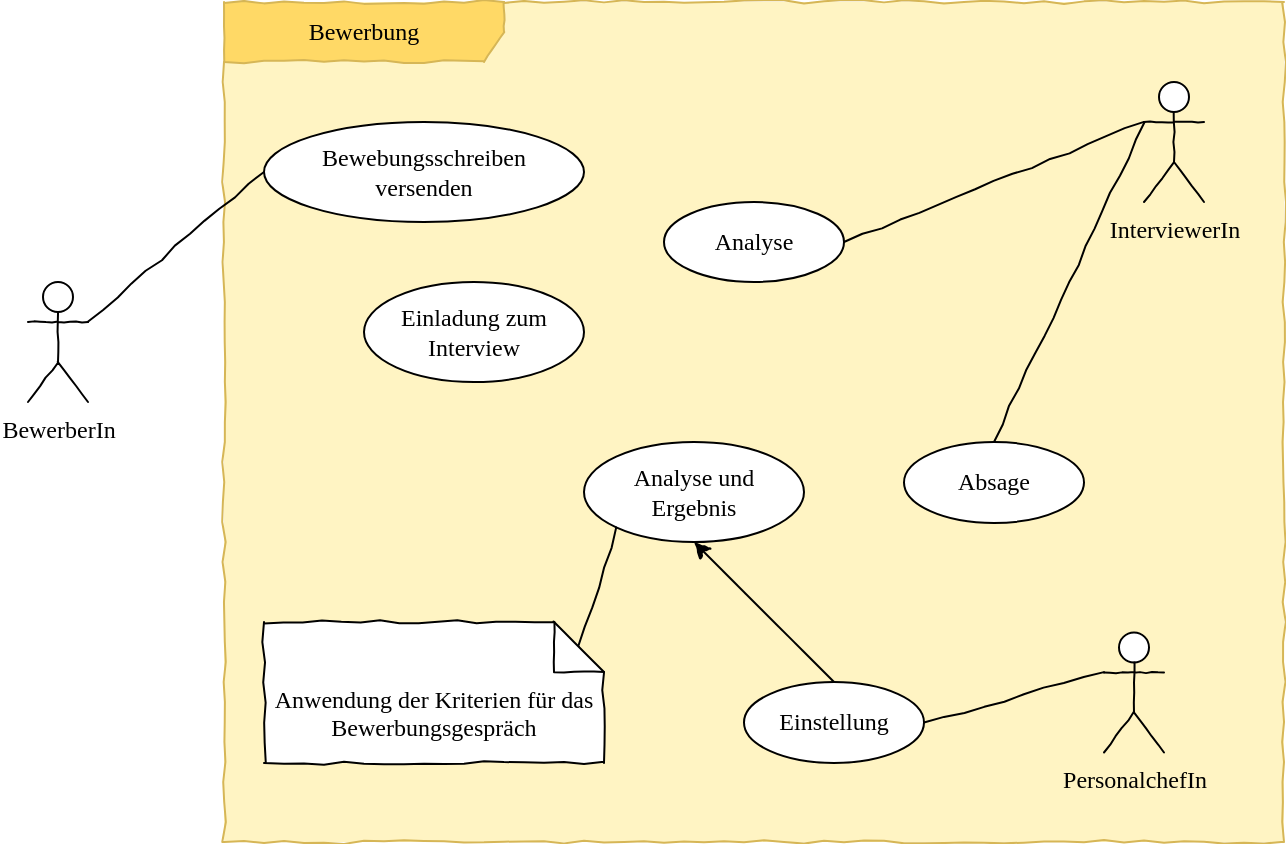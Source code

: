 <mxfile version="15.4.0" type="device"><diagram id="JOKQs5_xOvAsb6tbPAqM" name="Seite-1"><mxGraphModel dx="1024" dy="592" grid="1" gridSize="10" guides="1" tooltips="1" connect="1" arrows="1" fold="1" page="1" pageScale="1" pageWidth="827" pageHeight="1169" math="0" shadow="0"><root><mxCell id="0"/><mxCell id="1" parent="0"/><mxCell id="wtOD2CdypwgfMxzvyfz7-1" value="BewerberIn" style="shape=umlActor;html=1;verticalLabelPosition=bottom;verticalAlign=top;align=center;comic=1;fontFamily=Comic Sans MS;" parent="1" vertex="1"><mxGeometry x="282" y="240" width="30" height="60" as="geometry"/></mxCell><mxCell id="wtOD2CdypwgfMxzvyfz7-2" value="Bewerbung" style="shape=umlFrame;whiteSpace=wrap;html=1;width=140;height=30;fillColor=#FFD966;strokeColor=#d6b656;swimlaneFillColor=#FFF4C3;comic=1;fontFamily=Comic Sans MS;" parent="1" vertex="1"><mxGeometry x="380" y="100" width="530" height="420" as="geometry"/></mxCell><mxCell id="wtOD2CdypwgfMxzvyfz7-3" value="Bewebungsschreiben&lt;br&gt;versenden" style="ellipse;whiteSpace=wrap;html=1;comic=1;fontFamily=Comic Sans MS;" parent="1" vertex="1"><mxGeometry x="400" y="160" width="160" height="50" as="geometry"/></mxCell><mxCell id="wtOD2CdypwgfMxzvyfz7-7" value="Analyse" style="ellipse;whiteSpace=wrap;html=1;comic=1;fontFamily=Comic Sans MS;" parent="1" vertex="1"><mxGeometry x="600" y="200" width="90" height="40" as="geometry"/></mxCell><mxCell id="wtOD2CdypwgfMxzvyfz7-8" value="Einladung zum&lt;br&gt;Interview" style="ellipse;whiteSpace=wrap;html=1;comic=1;fontFamily=Comic Sans MS;" parent="1" vertex="1"><mxGeometry x="450" y="240" width="110" height="50" as="geometry"/></mxCell><mxCell id="wtOD2CdypwgfMxzvyfz7-9" value="Analyse und&lt;br&gt;Ergebnis" style="ellipse;whiteSpace=wrap;html=1;comic=1;fontFamily=Comic Sans MS;" parent="1" vertex="1"><mxGeometry x="560" y="320" width="110" height="50" as="geometry"/></mxCell><mxCell id="wtOD2CdypwgfMxzvyfz7-19" style="edgeStyle=none;rounded=0;orthogonalLoop=1;jettySize=auto;html=1;exitX=0.5;exitY=0;exitDx=0;exitDy=0;entryX=0.5;entryY=1;entryDx=0;entryDy=0;endArrow=classic;endFill=1;comic=1;fontFamily=Comic Sans MS;" parent="1" source="wtOD2CdypwgfMxzvyfz7-10" target="wtOD2CdypwgfMxzvyfz7-9" edge="1"><mxGeometry relative="1" as="geometry"/></mxCell><mxCell id="wtOD2CdypwgfMxzvyfz7-10" value="Einstellung" style="ellipse;whiteSpace=wrap;html=1;comic=1;fontFamily=Comic Sans MS;" parent="1" vertex="1"><mxGeometry x="640" y="440" width="90" height="40.5" as="geometry"/></mxCell><mxCell id="wtOD2CdypwgfMxzvyfz7-11" value="Absage" style="ellipse;whiteSpace=wrap;html=1;comic=1;fontFamily=Comic Sans MS;" parent="1" vertex="1"><mxGeometry x="720" y="320" width="90" height="40.5" as="geometry"/></mxCell><mxCell id="wtOD2CdypwgfMxzvyfz7-16" style="edgeStyle=none;rounded=0;orthogonalLoop=1;jettySize=auto;html=1;exitX=0;exitY=0.333;exitDx=0;exitDy=0;exitPerimeter=0;entryX=1;entryY=0.5;entryDx=0;entryDy=0;endArrow=none;endFill=0;comic=1;fontFamily=Comic Sans MS;" parent="1" source="wtOD2CdypwgfMxzvyfz7-13" target="wtOD2CdypwgfMxzvyfz7-7" edge="1"><mxGeometry relative="1" as="geometry"/></mxCell><mxCell id="wtOD2CdypwgfMxzvyfz7-17" style="edgeStyle=none;rounded=0;orthogonalLoop=1;jettySize=auto;html=1;exitX=0;exitY=0.333;exitDx=0;exitDy=0;exitPerimeter=0;entryX=0.5;entryY=0;entryDx=0;entryDy=0;endArrow=none;endFill=0;comic=1;fontFamily=Comic Sans MS;" parent="1" source="wtOD2CdypwgfMxzvyfz7-13" target="wtOD2CdypwgfMxzvyfz7-11" edge="1"><mxGeometry relative="1" as="geometry"/></mxCell><mxCell id="wtOD2CdypwgfMxzvyfz7-13" value="InterviewerIn" style="shape=umlActor;html=1;verticalLabelPosition=bottom;verticalAlign=top;align=center;comic=1;fontFamily=Comic Sans MS;" parent="1" vertex="1"><mxGeometry x="840" y="140" width="30" height="60" as="geometry"/></mxCell><mxCell id="wtOD2CdypwgfMxzvyfz7-18" style="edgeStyle=none;rounded=0;orthogonalLoop=1;jettySize=auto;html=1;exitX=0;exitY=0.333;exitDx=0;exitDy=0;exitPerimeter=0;entryX=1;entryY=0.5;entryDx=0;entryDy=0;endArrow=none;endFill=0;comic=1;fontFamily=Comic Sans MS;" parent="1" source="wtOD2CdypwgfMxzvyfz7-14" target="wtOD2CdypwgfMxzvyfz7-10" edge="1"><mxGeometry relative="1" as="geometry"/></mxCell><mxCell id="wtOD2CdypwgfMxzvyfz7-14" value="PersonalchefIn" style="shape=umlActor;html=1;verticalLabelPosition=bottom;verticalAlign=top;align=center;comic=1;fontFamily=Comic Sans MS;" parent="1" vertex="1"><mxGeometry x="820" y="415.25" width="30" height="60" as="geometry"/></mxCell><mxCell id="wtOD2CdypwgfMxzvyfz7-20" style="edgeStyle=none;rounded=0;orthogonalLoop=1;jettySize=auto;html=1;exitX=0;exitY=0;exitDx=157.5;exitDy=12.5;exitPerimeter=0;entryX=0;entryY=1;entryDx=0;entryDy=0;endArrow=none;endFill=0;comic=1;fontFamily=Comic Sans MS;" parent="1" source="wtOD2CdypwgfMxzvyfz7-15" target="wtOD2CdypwgfMxzvyfz7-9" edge="1"><mxGeometry relative="1" as="geometry"/></mxCell><mxCell id="wtOD2CdypwgfMxzvyfz7-15" value="Anwendung der Kriterien für das Bewerbungsgespräch" style="shape=note2;boundedLbl=1;whiteSpace=wrap;html=1;size=25;verticalAlign=top;align=center;comic=1;fontFamily=Comic Sans MS;" parent="1" vertex="1"><mxGeometry x="400" y="410" width="170" height="70.5" as="geometry"/></mxCell><mxCell id="wtOD2CdypwgfMxzvyfz7-5" style="edgeStyle=none;rounded=0;orthogonalLoop=1;jettySize=auto;html=1;exitX=1;exitY=0.333;exitDx=0;exitDy=0;exitPerimeter=0;entryX=0;entryY=0.5;entryDx=0;entryDy=0;endArrow=none;endFill=0;comic=1;fontFamily=Comic Sans MS;" parent="1" source="wtOD2CdypwgfMxzvyfz7-1" target="wtOD2CdypwgfMxzvyfz7-3" edge="1"><mxGeometry relative="1" as="geometry"/></mxCell></root></mxGraphModel></diagram></mxfile>